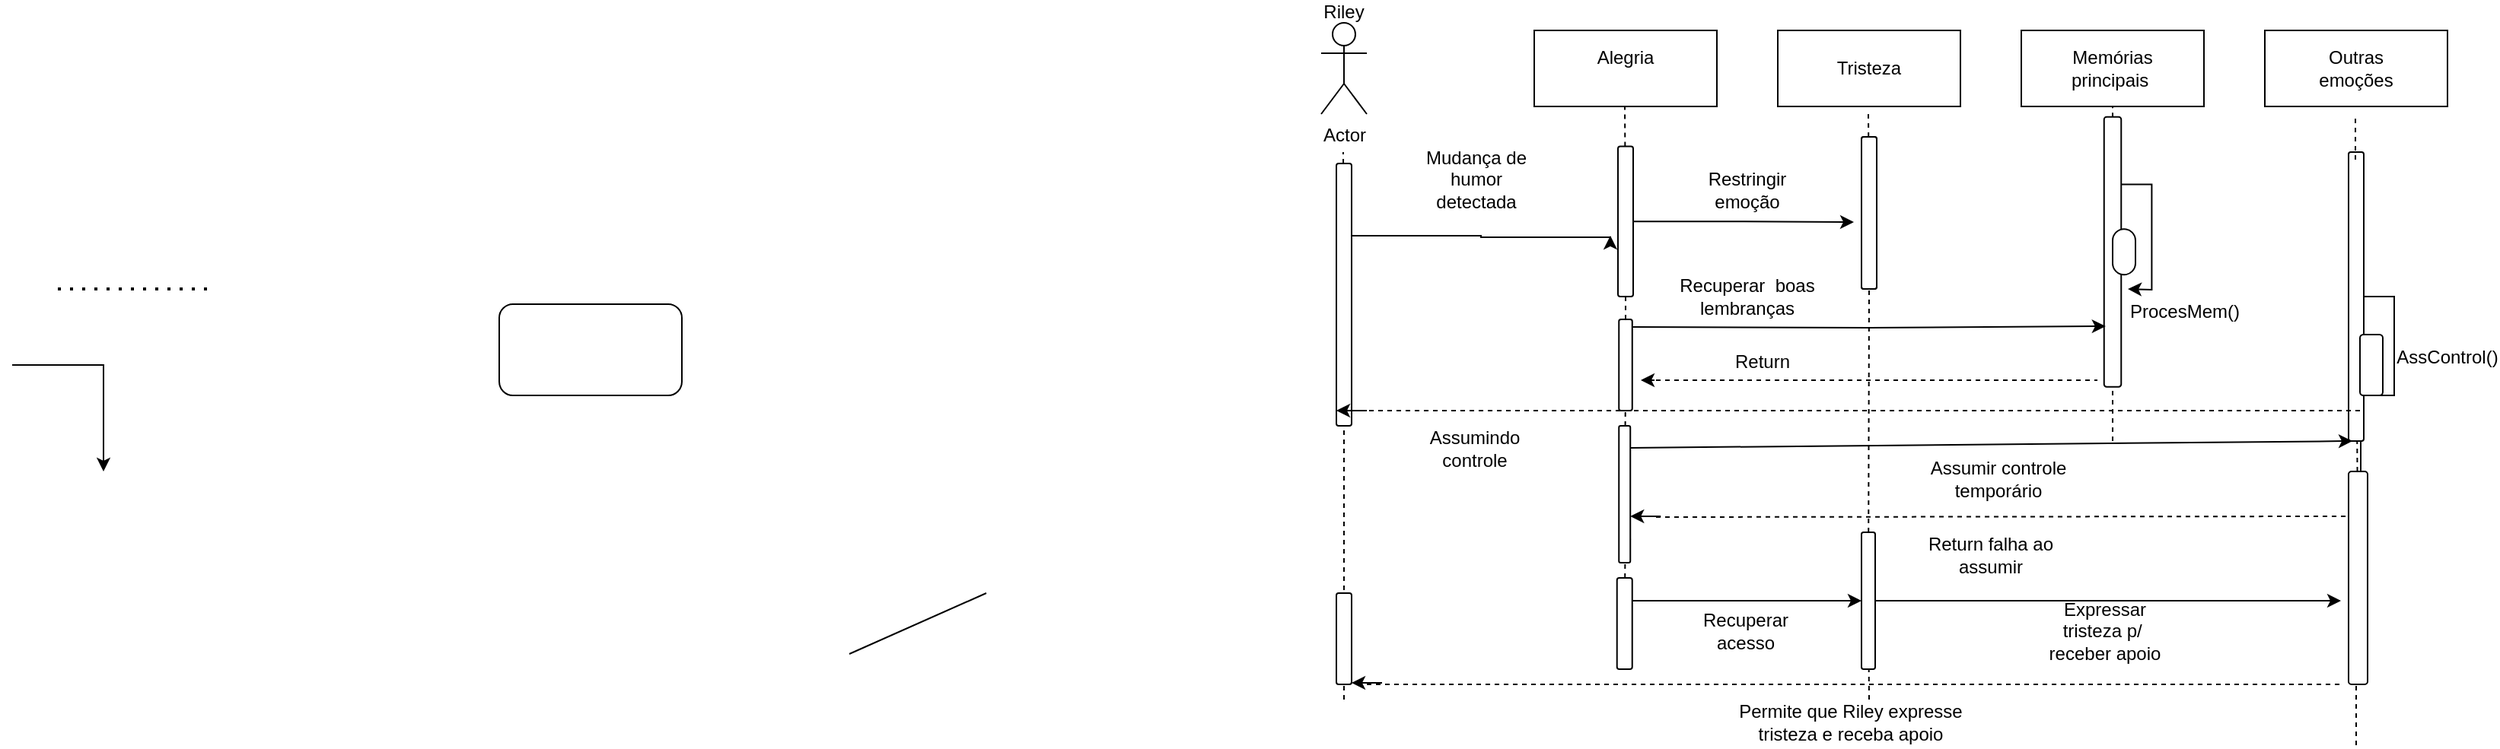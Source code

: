 <mxfile version="26.2.4">
  <diagram name="Page-1" id="2YBvvXClWsGukQMizWep">
    <mxGraphModel dx="1853" dy="576" grid="1" gridSize="10" guides="1" tooltips="1" connect="1" arrows="1" fold="1" page="1" pageScale="1" pageWidth="850" pageHeight="1100" math="0" shadow="0">
      <root>
        <mxCell id="0" />
        <mxCell id="1" parent="0" />
        <mxCell id="xBHk-cHKIA97U78JRunY-6" value="Riley&lt;div&gt;&lt;br&gt;&lt;/div&gt;" style="text;html=1;align=center;verticalAlign=middle;whiteSpace=wrap;rounded=0;" vertex="1" parent="1">
          <mxGeometry x="25" y="60" width="60" height="30" as="geometry" />
        </mxCell>
        <mxCell id="xBHk-cHKIA97U78JRunY-7" value="" style="rounded=0;whiteSpace=wrap;html=1;" vertex="1" parent="1">
          <mxGeometry x="180" y="80" width="120" height="50" as="geometry" />
        </mxCell>
        <mxCell id="xBHk-cHKIA97U78JRunY-8" value="Alegria&lt;div&gt;&lt;br&gt;&lt;/div&gt;" style="text;html=1;align=center;verticalAlign=middle;whiteSpace=wrap;rounded=0;" vertex="1" parent="1">
          <mxGeometry x="210" y="90" width="60" height="30" as="geometry" />
        </mxCell>
        <mxCell id="xBHk-cHKIA97U78JRunY-9" value="" style="rounded=1;whiteSpace=wrap;html=1;" vertex="1" parent="1">
          <mxGeometry x="-500" y="260" width="120" height="60" as="geometry" />
        </mxCell>
        <mxCell id="xBHk-cHKIA97U78JRunY-10" value="" style="rounded=0;whiteSpace=wrap;html=1;" vertex="1" parent="1">
          <mxGeometry x="500" y="80" width="120" height="50" as="geometry" />
        </mxCell>
        <mxCell id="xBHk-cHKIA97U78JRunY-11" value="" style="rounded=0;whiteSpace=wrap;html=1;" vertex="1" parent="1">
          <mxGeometry x="660" y="80" width="120" height="50" as="geometry" />
        </mxCell>
        <mxCell id="xBHk-cHKIA97U78JRunY-12" value="" style="rounded=0;whiteSpace=wrap;html=1;" vertex="1" parent="1">
          <mxGeometry x="340" y="80" width="120" height="50" as="geometry" />
        </mxCell>
        <mxCell id="xBHk-cHKIA97U78JRunY-16" value="Tristeza" style="text;html=1;align=center;verticalAlign=middle;whiteSpace=wrap;rounded=0;" vertex="1" parent="1">
          <mxGeometry x="370" y="90" width="60" height="30" as="geometry" />
        </mxCell>
        <mxCell id="xBHk-cHKIA97U78JRunY-17" value="Outras emoções" style="text;html=1;align=center;verticalAlign=middle;whiteSpace=wrap;rounded=0;" vertex="1" parent="1">
          <mxGeometry x="690" y="90" width="60" height="30" as="geometry" />
        </mxCell>
        <mxCell id="xBHk-cHKIA97U78JRunY-18" value="Memórias&lt;div&gt;principais&amp;nbsp;&lt;/div&gt;" style="text;html=1;align=center;verticalAlign=middle;whiteSpace=wrap;rounded=0;" vertex="1" parent="1">
          <mxGeometry x="530" y="90" width="60" height="30" as="geometry" />
        </mxCell>
        <mxCell id="xBHk-cHKIA97U78JRunY-41" style="edgeStyle=orthogonalEdgeStyle;rounded=0;orthogonalLoop=1;jettySize=auto;html=1;exitX=0.5;exitY=1;exitDx=0;exitDy=0;" edge="1" parent="1" source="xBHk-cHKIA97U78JRunY-6" target="xBHk-cHKIA97U78JRunY-6">
          <mxGeometry relative="1" as="geometry" />
        </mxCell>
        <mxCell id="xBHk-cHKIA97U78JRunY-1" value="Actor" style="shape=umlActor;verticalLabelPosition=bottom;verticalAlign=top;html=1;outlineConnect=0;" vertex="1" parent="1">
          <mxGeometry x="40" y="75" width="30" height="60" as="geometry" />
        </mxCell>
        <mxCell id="xBHk-cHKIA97U78JRunY-43" value="" style="endArrow=none;dashed=1;html=1;dashPattern=1 3;strokeWidth=2;rounded=0;" edge="1" parent="1">
          <mxGeometry width="50" height="50" relative="1" as="geometry">
            <mxPoint x="-790" y="250" as="sourcePoint" />
            <mxPoint x="-690" y="250" as="targetPoint" />
          </mxGeometry>
        </mxCell>
        <mxCell id="xBHk-cHKIA97U78JRunY-44" value="" style="endArrow=none;dashed=1;html=1;rounded=0;" edge="1" parent="1" source="xBHk-cHKIA97U78JRunY-45">
          <mxGeometry width="50" height="50" relative="1" as="geometry">
            <mxPoint x="54.5" y="320" as="sourcePoint" />
            <mxPoint x="54.5" y="160" as="targetPoint" />
          </mxGeometry>
        </mxCell>
        <mxCell id="xBHk-cHKIA97U78JRunY-54" value="" style="endArrow=none;dashed=1;html=1;rounded=0;" edge="1" parent="1" source="xBHk-cHKIA97U78JRunY-55">
          <mxGeometry width="50" height="50" relative="1" as="geometry">
            <mxPoint x="239.5" y="290" as="sourcePoint" />
            <mxPoint x="239.5" y="130" as="targetPoint" />
          </mxGeometry>
        </mxCell>
        <mxCell id="xBHk-cHKIA97U78JRunY-56" value="" style="endArrow=none;dashed=1;html=1;rounded=0;" edge="1" parent="1" source="xBHk-cHKIA97U78JRunY-87" target="xBHk-cHKIA97U78JRunY-55">
          <mxGeometry width="50" height="50" relative="1" as="geometry">
            <mxPoint x="239.5" y="290" as="sourcePoint" />
            <mxPoint x="239.5" y="130" as="targetPoint" />
            <Array as="points" />
          </mxGeometry>
        </mxCell>
        <mxCell id="xBHk-cHKIA97U78JRunY-107" style="edgeStyle=orthogonalEdgeStyle;rounded=0;orthogonalLoop=1;jettySize=auto;html=1;exitX=0.5;exitY=1;exitDx=0;exitDy=0;" edge="1" parent="1" source="xBHk-cHKIA97U78JRunY-55">
          <mxGeometry relative="1" as="geometry">
            <mxPoint x="390" y="206" as="targetPoint" />
          </mxGeometry>
        </mxCell>
        <mxCell id="xBHk-cHKIA97U78JRunY-55" value="" style="rounded=1;whiteSpace=wrap;html=1;rotation=-90;" vertex="1" parent="1">
          <mxGeometry x="190.63" y="200.63" width="98.75" height="10" as="geometry" />
        </mxCell>
        <mxCell id="xBHk-cHKIA97U78JRunY-58" value="" style="endArrow=none;dashed=1;html=1;rounded=0;" edge="1" parent="1" target="xBHk-cHKIA97U78JRunY-45">
          <mxGeometry width="50" height="50" relative="1" as="geometry">
            <mxPoint x="55" y="520" as="sourcePoint" />
            <mxPoint x="54.5" y="160" as="targetPoint" />
          </mxGeometry>
        </mxCell>
        <mxCell id="xBHk-cHKIA97U78JRunY-62" style="edgeStyle=orthogonalEdgeStyle;rounded=0;orthogonalLoop=1;jettySize=auto;html=1;exitX=0.5;exitY=1;exitDx=0;exitDy=0;" edge="1" parent="1" source="xBHk-cHKIA97U78JRunY-45">
          <mxGeometry relative="1" as="geometry">
            <mxPoint x="230" y="215" as="targetPoint" />
            <Array as="points">
              <mxPoint x="60" y="215" />
              <mxPoint x="145" y="215" />
              <mxPoint x="145" y="216" />
            </Array>
          </mxGeometry>
        </mxCell>
        <mxCell id="xBHk-cHKIA97U78JRunY-45" value="" style="rounded=1;whiteSpace=wrap;html=1;rotation=-90;" vertex="1" parent="1">
          <mxGeometry x="-31.25" y="248.75" width="172.5" height="10" as="geometry" />
        </mxCell>
        <mxCell id="xBHk-cHKIA97U78JRunY-64" value="Mudança de humor detectada&lt;div&gt;&lt;br&gt;&lt;/div&gt;" style="text;html=1;align=center;verticalAlign=middle;whiteSpace=wrap;rounded=0;" vertex="1" parent="1">
          <mxGeometry x="102.5" y="170" width="77.5" height="30" as="geometry" />
        </mxCell>
        <mxCell id="xBHk-cHKIA97U78JRunY-66" value="" style="rounded=1;whiteSpace=wrap;html=1;" vertex="1" parent="1">
          <mxGeometry x="395" y="150" width="10" height="100" as="geometry" />
        </mxCell>
        <mxCell id="xBHk-cHKIA97U78JRunY-67" value="" style="endArrow=none;dashed=1;html=1;rounded=0;" edge="1" parent="1" source="xBHk-cHKIA97U78JRunY-95">
          <mxGeometry width="50" height="50" relative="1" as="geometry">
            <mxPoint x="400" y="320" as="sourcePoint" />
            <mxPoint x="399.5" y="135" as="targetPoint" />
            <Array as="points" />
          </mxGeometry>
        </mxCell>
        <mxCell id="xBHk-cHKIA97U78JRunY-73" value="ProcesMem()" style="text;html=1;align=center;verticalAlign=middle;whiteSpace=wrap;rounded=0;" vertex="1" parent="1">
          <mxGeometry x="550" y="250" width="115" height="30" as="geometry" />
        </mxCell>
        <mxCell id="xBHk-cHKIA97U78JRunY-79" value="&lt;div&gt;&lt;br&gt;&lt;/div&gt;" style="text;html=1;align=center;verticalAlign=middle;whiteSpace=wrap;rounded=0;" vertex="1" parent="1">
          <mxGeometry x="278.75" y="340" width="82.5" height="30" as="geometry" />
        </mxCell>
        <mxCell id="xBHk-cHKIA97U78JRunY-88" value="" style="endArrow=none;dashed=1;html=1;rounded=0;" edge="1" parent="1" target="xBHk-cHKIA97U78JRunY-87">
          <mxGeometry width="50" height="50" relative="1" as="geometry">
            <mxPoint x="239.5" y="290" as="sourcePoint" />
            <mxPoint x="240" y="255" as="targetPoint" />
            <Array as="points">
              <mxPoint x="240" y="320" />
            </Array>
          </mxGeometry>
        </mxCell>
        <mxCell id="xBHk-cHKIA97U78JRunY-87" value="" style="rounded=1;whiteSpace=wrap;html=1;" vertex="1" parent="1">
          <mxGeometry x="235.63" y="270" width="8.75" height="60" as="geometry" />
        </mxCell>
        <mxCell id="xBHk-cHKIA97U78JRunY-94" value="" style="endArrow=none;dashed=1;html=1;rounded=0;" edge="1" parent="1" source="xBHk-cHKIA97U78JRunY-102">
          <mxGeometry width="50" height="50" relative="1" as="geometry">
            <mxPoint x="239.5" y="400" as="sourcePoint" />
            <mxPoint x="239.88" y="330" as="targetPoint" />
          </mxGeometry>
        </mxCell>
        <mxCell id="xBHk-cHKIA97U78JRunY-95" value="" style="rounded=1;whiteSpace=wrap;html=1;" vertex="1" parent="1">
          <mxGeometry x="395" y="150" width="10" height="100" as="geometry" />
        </mxCell>
        <mxCell id="xBHk-cHKIA97U78JRunY-97" value="" style="endArrow=none;dashed=1;html=1;rounded=0;entryX=0.5;entryY=1;entryDx=0;entryDy=0;" edge="1" parent="1" source="xBHk-cHKIA97U78JRunY-98" target="xBHk-cHKIA97U78JRunY-10">
          <mxGeometry width="50" height="50" relative="1" as="geometry">
            <mxPoint x="579.5" y="340" as="sourcePoint" />
            <mxPoint x="579.5" y="135" as="targetPoint" />
            <Array as="points">
              <mxPoint x="560" y="140" />
            </Array>
          </mxGeometry>
        </mxCell>
        <mxCell id="xBHk-cHKIA97U78JRunY-99" value="" style="endArrow=none;dashed=1;html=1;rounded=0;" edge="1" parent="1" target="xBHk-cHKIA97U78JRunY-98">
          <mxGeometry width="50" height="50" relative="1" as="geometry">
            <mxPoint x="560" y="350" as="sourcePoint" />
            <mxPoint x="579.5" y="135" as="targetPoint" />
            <Array as="points">
              <mxPoint x="560" y="320" />
            </Array>
          </mxGeometry>
        </mxCell>
        <mxCell id="xBHk-cHKIA97U78JRunY-122" style="edgeStyle=orthogonalEdgeStyle;rounded=0;orthogonalLoop=1;jettySize=auto;html=1;exitX=0.75;exitY=1;exitDx=0;exitDy=0;" edge="1" parent="1" source="xBHk-cHKIA97U78JRunY-98">
          <mxGeometry relative="1" as="geometry">
            <mxPoint x="570" y="250" as="targetPoint" />
          </mxGeometry>
        </mxCell>
        <mxCell id="xBHk-cHKIA97U78JRunY-98" value="" style="rounded=1;whiteSpace=wrap;html=1;rotation=-90;" vertex="1" parent="1">
          <mxGeometry x="471.25" y="220" width="177.5" height="11.25" as="geometry" />
        </mxCell>
        <mxCell id="xBHk-cHKIA97U78JRunY-103" value="" style="endArrow=none;dashed=1;html=1;rounded=0;" edge="1" parent="1" source="xBHk-cHKIA97U78JRunY-157" target="xBHk-cHKIA97U78JRunY-102">
          <mxGeometry width="50" height="50" relative="1" as="geometry">
            <mxPoint x="240" y="490" as="sourcePoint" />
            <mxPoint x="239.88" y="330" as="targetPoint" />
            <Array as="points">
              <mxPoint x="240" y="390" />
            </Array>
          </mxGeometry>
        </mxCell>
        <mxCell id="xBHk-cHKIA97U78JRunY-102" value="" style="rounded=1;whiteSpace=wrap;html=1;" vertex="1" parent="1">
          <mxGeometry x="235.63" y="340" width="7.49" height="90" as="geometry" />
        </mxCell>
        <mxCell id="xBHk-cHKIA97U78JRunY-108" value="Restringir emoção" style="text;html=1;align=center;verticalAlign=middle;whiteSpace=wrap;rounded=0;" vertex="1" parent="1">
          <mxGeometry x="290" y="170" width="60" height="30" as="geometry" />
        </mxCell>
        <mxCell id="xBHk-cHKIA97U78JRunY-109" style="edgeStyle=orthogonalEdgeStyle;rounded=0;orthogonalLoop=1;jettySize=auto;html=1;exitX=1;exitY=0.5;exitDx=0;exitDy=0;entryX=0.084;entryY=0.073;entryDx=0;entryDy=0;entryPerimeter=0;" edge="1" parent="1">
          <mxGeometry relative="1" as="geometry">
            <mxPoint x="244.59" y="275.03" as="sourcePoint" />
            <mxPoint x="555.406" y="274.495" as="targetPoint" />
          </mxGeometry>
        </mxCell>
        <mxCell id="xBHk-cHKIA97U78JRunY-110" value="" style="endArrow=none;dashed=1;html=1;rounded=0;" edge="1" parent="1" source="xBHk-cHKIA97U78JRunY-162">
          <mxGeometry width="50" height="50" relative="1" as="geometry">
            <mxPoint x="400" y="520" as="sourcePoint" />
            <mxPoint x="400" y="250" as="targetPoint" />
          </mxGeometry>
        </mxCell>
        <mxCell id="xBHk-cHKIA97U78JRunY-111" value="" style="rounded=1;whiteSpace=wrap;html=1;arcSize=50;" vertex="1" parent="1">
          <mxGeometry x="560" y="210.63" width="15" height="30" as="geometry" />
        </mxCell>
        <mxCell id="xBHk-cHKIA97U78JRunY-112" value="Recuperar&amp;nbsp; boas lembranças" style="text;html=1;align=center;verticalAlign=middle;whiteSpace=wrap;rounded=0;" vertex="1" parent="1">
          <mxGeometry x="270" y="240" width="100" height="30" as="geometry" />
        </mxCell>
        <mxCell id="xBHk-cHKIA97U78JRunY-115" value="" style="endArrow=none;dashed=1;html=1;rounded=0;" edge="1" parent="1">
          <mxGeometry width="50" height="50" relative="1" as="geometry">
            <mxPoint x="260" y="310" as="sourcePoint" />
            <mxPoint x="550" y="310" as="targetPoint" />
          </mxGeometry>
        </mxCell>
        <mxCell id="xBHk-cHKIA97U78JRunY-116" value="" style="endArrow=classic;html=1;rounded=0;" edge="1" parent="1">
          <mxGeometry width="50" height="50" relative="1" as="geometry">
            <mxPoint x="259" y="310" as="sourcePoint" />
            <mxPoint x="250.25" y="310" as="targetPoint" />
            <Array as="points">
              <mxPoint x="250" y="310" />
            </Array>
          </mxGeometry>
        </mxCell>
        <mxCell id="xBHk-cHKIA97U78JRunY-117" value="Return&lt;div&gt;&lt;br&gt;&lt;/div&gt;" style="text;html=1;align=center;verticalAlign=middle;whiteSpace=wrap;rounded=0;" vertex="1" parent="1">
          <mxGeometry x="300" y="290" width="60" height="30" as="geometry" />
        </mxCell>
        <mxCell id="xBHk-cHKIA97U78JRunY-127" value="" style="endArrow=none;dashed=1;html=1;rounded=0;" edge="1" parent="1" source="xBHk-cHKIA97U78JRunY-133" target="xBHk-cHKIA97U78JRunY-126">
          <mxGeometry width="50" height="50" relative="1" as="geometry">
            <mxPoint x="720" y="440" as="sourcePoint" />
            <mxPoint x="722.5" y="135" as="targetPoint" />
            <Array as="points" />
          </mxGeometry>
        </mxCell>
        <mxCell id="xBHk-cHKIA97U78JRunY-145" style="edgeStyle=orthogonalEdgeStyle;rounded=0;orthogonalLoop=1;jettySize=auto;html=1;exitX=1;exitY=0.5;exitDx=0;exitDy=0;entryX=1;entryY=0.25;entryDx=0;entryDy=0;" edge="1" parent="1" source="xBHk-cHKIA97U78JRunY-126" target="xBHk-cHKIA97U78JRunY-133">
          <mxGeometry relative="1" as="geometry">
            <Array as="points">
              <mxPoint x="745" y="255" />
              <mxPoint x="745" y="320" />
              <mxPoint x="723" y="320" />
            </Array>
          </mxGeometry>
        </mxCell>
        <mxCell id="xBHk-cHKIA97U78JRunY-126" value="" style="rounded=1;whiteSpace=wrap;html=1;" vertex="1" parent="1">
          <mxGeometry x="715" y="160" width="10" height="190" as="geometry" />
        </mxCell>
        <mxCell id="xBHk-cHKIA97U78JRunY-128" value="" style="endArrow=none;dashed=1;html=1;rounded=0;" edge="1" parent="1">
          <mxGeometry width="50" height="50" relative="1" as="geometry">
            <mxPoint x="719.5" y="165" as="sourcePoint" />
            <mxPoint x="719.5" y="135" as="targetPoint" />
          </mxGeometry>
        </mxCell>
        <mxCell id="xBHk-cHKIA97U78JRunY-132" value="Assumir controle temporário" style="text;html=1;align=center;verticalAlign=middle;whiteSpace=wrap;rounded=0;" vertex="1" parent="1">
          <mxGeometry x="420" y="360" width="130" height="30" as="geometry" />
        </mxCell>
        <mxCell id="xBHk-cHKIA97U78JRunY-134" value="" style="endArrow=none;dashed=1;html=1;rounded=0;" edge="1" parent="1" target="xBHk-cHKIA97U78JRunY-133">
          <mxGeometry width="50" height="50" relative="1" as="geometry">
            <mxPoint x="720" y="550" as="sourcePoint" />
            <mxPoint x="720" y="350" as="targetPoint" />
            <Array as="points">
              <mxPoint x="720" y="380" />
            </Array>
          </mxGeometry>
        </mxCell>
        <mxCell id="xBHk-cHKIA97U78JRunY-133" value="" style="rounded=1;whiteSpace=wrap;html=1;" vertex="1" parent="1">
          <mxGeometry x="715" y="370" width="12.5" height="140" as="geometry" />
        </mxCell>
        <mxCell id="xBHk-cHKIA97U78JRunY-135" value="" style="endArrow=none;dashed=1;html=1;rounded=0;" edge="1" parent="1">
          <mxGeometry width="50" height="50" relative="1" as="geometry">
            <mxPoint x="260" y="400" as="sourcePoint" />
            <mxPoint x="715" y="399.5" as="targetPoint" />
          </mxGeometry>
        </mxCell>
        <mxCell id="xBHk-cHKIA97U78JRunY-136" value="" style="endArrow=classic;html=1;rounded=0;" edge="1" parent="1">
          <mxGeometry width="50" height="50" relative="1" as="geometry">
            <mxPoint x="263.12" y="399.5" as="sourcePoint" />
            <mxPoint x="243.12" y="399.5" as="targetPoint" />
          </mxGeometry>
        </mxCell>
        <mxCell id="xBHk-cHKIA97U78JRunY-137" value="" style="rounded=1;whiteSpace=wrap;html=1;" vertex="1" parent="1">
          <mxGeometry x="722.5" y="280" width="15" height="40" as="geometry" />
        </mxCell>
        <mxCell id="xBHk-cHKIA97U78JRunY-138" value="AssControl()" style="text;html=1;align=center;verticalAlign=middle;whiteSpace=wrap;rounded=0;" vertex="1" parent="1">
          <mxGeometry x="750" y="280" width="60" height="30" as="geometry" />
        </mxCell>
        <mxCell id="xBHk-cHKIA97U78JRunY-139" value="" style="endArrow=classic;html=1;rounded=0;" edge="1" parent="1">
          <mxGeometry width="50" height="50" relative="1" as="geometry">
            <mxPoint x="-820" y="300" as="sourcePoint" />
            <mxPoint x="-760" y="370" as="targetPoint" />
            <Array as="points">
              <mxPoint x="-760" y="300" />
            </Array>
          </mxGeometry>
        </mxCell>
        <mxCell id="xBHk-cHKIA97U78JRunY-142" value="" style="endArrow=none;html=1;rounded=0;" edge="1" parent="1">
          <mxGeometry width="50" height="50" relative="1" as="geometry">
            <mxPoint x="-270" y="490" as="sourcePoint" />
            <mxPoint x="-180" y="450" as="targetPoint" />
            <Array as="points" />
          </mxGeometry>
        </mxCell>
        <mxCell id="xBHk-cHKIA97U78JRunY-146" value="Return falha ao assumir" style="text;html=1;align=center;verticalAlign=middle;whiteSpace=wrap;rounded=0;" vertex="1" parent="1">
          <mxGeometry x="425" y="410" width="110" height="30" as="geometry" />
        </mxCell>
        <mxCell id="xBHk-cHKIA97U78JRunY-149" value="" style="endArrow=classic;html=1;rounded=0;entryX=0.25;entryY=1;entryDx=0;entryDy=0;" edge="1" parent="1" target="xBHk-cHKIA97U78JRunY-126">
          <mxGeometry width="50" height="50" relative="1" as="geometry">
            <mxPoint x="243.12" y="354.5" as="sourcePoint" />
            <mxPoint x="333.12" y="354.5" as="targetPoint" />
            <Array as="points" />
          </mxGeometry>
        </mxCell>
        <mxCell id="xBHk-cHKIA97U78JRunY-152" value="" style="endArrow=none;dashed=1;html=1;rounded=0;" edge="1" parent="1">
          <mxGeometry width="50" height="50" relative="1" as="geometry">
            <mxPoint x="722.5" y="330" as="sourcePoint" />
            <mxPoint x="50" y="330" as="targetPoint" />
          </mxGeometry>
        </mxCell>
        <mxCell id="xBHk-cHKIA97U78JRunY-153" value="" style="endArrow=classic;html=1;rounded=0;" edge="1" parent="1">
          <mxGeometry width="50" height="50" relative="1" as="geometry">
            <mxPoint x="70" y="330" as="sourcePoint" />
            <mxPoint x="50" y="330" as="targetPoint" />
          </mxGeometry>
        </mxCell>
        <mxCell id="xBHk-cHKIA97U78JRunY-156" value="Assumindo controle" style="text;html=1;align=center;verticalAlign=middle;whiteSpace=wrap;rounded=0;" vertex="1" parent="1">
          <mxGeometry x="111" y="340" width="60" height="30" as="geometry" />
        </mxCell>
        <mxCell id="xBHk-cHKIA97U78JRunY-158" value="" style="endArrow=none;dashed=1;html=1;rounded=0;" edge="1" parent="1" target="xBHk-cHKIA97U78JRunY-157">
          <mxGeometry width="50" height="50" relative="1" as="geometry">
            <mxPoint x="240" y="490" as="sourcePoint" />
            <mxPoint x="243" y="415" as="targetPoint" />
            <Array as="points" />
          </mxGeometry>
        </mxCell>
        <mxCell id="xBHk-cHKIA97U78JRunY-157" value="" style="rounded=1;whiteSpace=wrap;html=1;" vertex="1" parent="1">
          <mxGeometry x="234.37" y="440" width="10" height="60" as="geometry" />
        </mxCell>
        <mxCell id="xBHk-cHKIA97U78JRunY-163" value="" style="endArrow=none;dashed=1;html=1;rounded=0;" edge="1" parent="1" target="xBHk-cHKIA97U78JRunY-162">
          <mxGeometry width="50" height="50" relative="1" as="geometry">
            <mxPoint x="400" y="520" as="sourcePoint" />
            <mxPoint x="400" y="250" as="targetPoint" />
          </mxGeometry>
        </mxCell>
        <mxCell id="xBHk-cHKIA97U78JRunY-166" style="edgeStyle=orthogonalEdgeStyle;rounded=0;orthogonalLoop=1;jettySize=auto;html=1;exitX=1;exitY=0.5;exitDx=0;exitDy=0;" edge="1" parent="1" source="xBHk-cHKIA97U78JRunY-162">
          <mxGeometry relative="1" as="geometry">
            <mxPoint x="710" y="455" as="targetPoint" />
          </mxGeometry>
        </mxCell>
        <mxCell id="xBHk-cHKIA97U78JRunY-162" value="" style="rounded=1;whiteSpace=wrap;html=1;" vertex="1" parent="1">
          <mxGeometry x="395" y="410" width="9" height="90" as="geometry" />
        </mxCell>
        <mxCell id="xBHk-cHKIA97U78JRunY-164" value="" style="endArrow=classic;html=1;rounded=0;exitX=1;exitY=0.25;exitDx=0;exitDy=0;entryX=0;entryY=0.5;entryDx=0;entryDy=0;" edge="1" parent="1" source="xBHk-cHKIA97U78JRunY-157" target="xBHk-cHKIA97U78JRunY-162">
          <mxGeometry width="50" height="50" relative="1" as="geometry">
            <mxPoint x="255" y="454.5" as="sourcePoint" />
            <mxPoint x="385" y="454.5" as="targetPoint" />
          </mxGeometry>
        </mxCell>
        <mxCell id="xBHk-cHKIA97U78JRunY-165" value="Recuperar acesso" style="text;html=1;align=center;verticalAlign=middle;whiteSpace=wrap;rounded=0;" vertex="1" parent="1">
          <mxGeometry x="289" y="460" width="60" height="30" as="geometry" />
        </mxCell>
        <mxCell id="xBHk-cHKIA97U78JRunY-167" value="Expressar&lt;div&gt;tristeza p/&amp;nbsp;&lt;/div&gt;&lt;div&gt;receber apoio&lt;/div&gt;" style="text;html=1;align=center;verticalAlign=middle;whiteSpace=wrap;rounded=0;" vertex="1" parent="1">
          <mxGeometry x="450" y="460" width="210" height="30" as="geometry" />
        </mxCell>
        <mxCell id="xBHk-cHKIA97U78JRunY-169" value="" style="endArrow=none;dashed=1;html=1;rounded=0;" edge="1" parent="1">
          <mxGeometry width="50" height="50" relative="1" as="geometry">
            <mxPoint x="70" y="510" as="sourcePoint" />
            <mxPoint x="710" y="510" as="targetPoint" />
          </mxGeometry>
        </mxCell>
        <mxCell id="xBHk-cHKIA97U78JRunY-170" value="" style="rounded=1;whiteSpace=wrap;html=1;" vertex="1" parent="1">
          <mxGeometry x="50" y="450" width="10" height="60" as="geometry" />
        </mxCell>
        <mxCell id="xBHk-cHKIA97U78JRunY-171" value="" style="endArrow=classic;html=1;rounded=0;" edge="1" parent="1">
          <mxGeometry width="50" height="50" relative="1" as="geometry">
            <mxPoint x="80" y="509" as="sourcePoint" />
            <mxPoint x="60" y="509" as="targetPoint" />
            <Array as="points">
              <mxPoint x="80" y="509" />
            </Array>
          </mxGeometry>
        </mxCell>
        <mxCell id="xBHk-cHKIA97U78JRunY-172" value="Permite que Riley expresse tristeza e receba apoio" style="text;html=1;align=center;verticalAlign=middle;whiteSpace=wrap;rounded=0;" vertex="1" parent="1">
          <mxGeometry x="300" y="520" width="176" height="30" as="geometry" />
        </mxCell>
      </root>
    </mxGraphModel>
  </diagram>
</mxfile>
